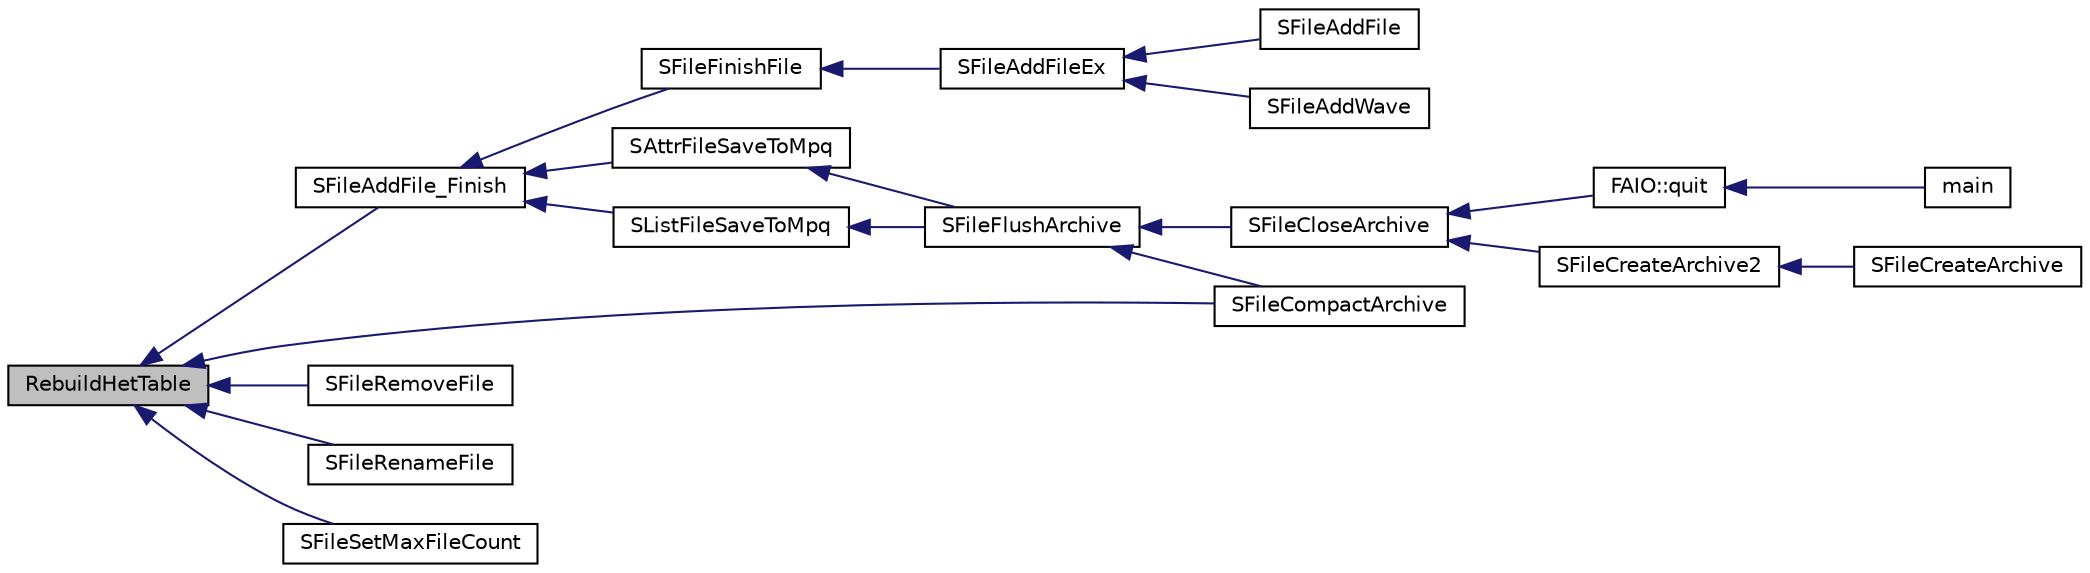 digraph G
{
  edge [fontname="Helvetica",fontsize="10",labelfontname="Helvetica",labelfontsize="10"];
  node [fontname="Helvetica",fontsize="10",shape=record];
  rankdir="LR";
  Node1 [label="RebuildHetTable",height=0.2,width=0.4,color="black", fillcolor="grey75", style="filled" fontcolor="black"];
  Node1 -> Node2 [dir="back",color="midnightblue",fontsize="10",style="solid",fontname="Helvetica"];
  Node2 [label="SFileAddFile_Finish",height=0.2,width=0.4,color="black", fillcolor="white", style="filled",URL="$_storm_common_8h.html#ad5fd5f53f46b1786c28ffd042b631207"];
  Node2 -> Node3 [dir="back",color="midnightblue",fontsize="10",style="solid",fontname="Helvetica"];
  Node3 [label="SFileFinishFile",height=0.2,width=0.4,color="black", fillcolor="white", style="filled",URL="$_storm_lib_8h.html#a7829275dccf80bbf47758ebd5515349a"];
  Node3 -> Node4 [dir="back",color="midnightblue",fontsize="10",style="solid",fontname="Helvetica"];
  Node4 [label="SFileAddFileEx",height=0.2,width=0.4,color="black", fillcolor="white", style="filled",URL="$_storm_lib_8h.html#a9d092079ada150e05bfed5a26e65e184"];
  Node4 -> Node5 [dir="back",color="midnightblue",fontsize="10",style="solid",fontname="Helvetica"];
  Node5 [label="SFileAddFile",height=0.2,width=0.4,color="black", fillcolor="white", style="filled",URL="$_storm_lib_8h.html#ab6184a31092ac5364a8746b1fca3a822"];
  Node4 -> Node6 [dir="back",color="midnightblue",fontsize="10",style="solid",fontname="Helvetica"];
  Node6 [label="SFileAddWave",height=0.2,width=0.4,color="black", fillcolor="white", style="filled",URL="$_storm_lib_8h.html#a4cc5ee53bb9a41f91d71a0be809ede22"];
  Node2 -> Node7 [dir="back",color="midnightblue",fontsize="10",style="solid",fontname="Helvetica"];
  Node7 [label="SAttrFileSaveToMpq",height=0.2,width=0.4,color="black", fillcolor="white", style="filled",URL="$_storm_common_8h.html#a1f552d4db51760c541354dc64e7808ea"];
  Node7 -> Node8 [dir="back",color="midnightblue",fontsize="10",style="solid",fontname="Helvetica"];
  Node8 [label="SFileFlushArchive",height=0.2,width=0.4,color="black", fillcolor="white", style="filled",URL="$_storm_lib_8h.html#a5f3daefb5c0d87a791fcc42ec40714d2"];
  Node8 -> Node9 [dir="back",color="midnightblue",fontsize="10",style="solid",fontname="Helvetica"];
  Node9 [label="SFileCompactArchive",height=0.2,width=0.4,color="black", fillcolor="white", style="filled",URL="$_storm_lib_8h.html#a4a8f24295ae27ee91ab52a2cc8a0e9ba"];
  Node8 -> Node10 [dir="back",color="midnightblue",fontsize="10",style="solid",fontname="Helvetica"];
  Node10 [label="SFileCloseArchive",height=0.2,width=0.4,color="black", fillcolor="white", style="filled",URL="$_storm_lib_8h.html#abe1ae9917ea665286bffd1524561fceb"];
  Node10 -> Node11 [dir="back",color="midnightblue",fontsize="10",style="solid",fontname="Helvetica"];
  Node11 [label="FAIO::quit",height=0.2,width=0.4,color="black", fillcolor="white", style="filled",URL="$namespace_f_a_i_o.html#ae82e5f53b89d70f240951c564bdff66a"];
  Node11 -> Node12 [dir="back",color="midnightblue",fontsize="10",style="solid",fontname="Helvetica"];
  Node12 [label="main",height=0.2,width=0.4,color="black", fillcolor="white", style="filled",URL="$exedump_2main_8cpp.html#a2c3f6775325c30275d11c6abee2db6a0"];
  Node10 -> Node13 [dir="back",color="midnightblue",fontsize="10",style="solid",fontname="Helvetica"];
  Node13 [label="SFileCreateArchive2",height=0.2,width=0.4,color="black", fillcolor="white", style="filled",URL="$_storm_lib_8h.html#aa2b6fa8f16b5ac42868c546533fe26ce"];
  Node13 -> Node14 [dir="back",color="midnightblue",fontsize="10",style="solid",fontname="Helvetica"];
  Node14 [label="SFileCreateArchive",height=0.2,width=0.4,color="black", fillcolor="white", style="filled",URL="$_storm_lib_8h.html#a11342f379ed88e7b54873f1f53feb773"];
  Node2 -> Node15 [dir="back",color="midnightblue",fontsize="10",style="solid",fontname="Helvetica"];
  Node15 [label="SListFileSaveToMpq",height=0.2,width=0.4,color="black", fillcolor="white", style="filled",URL="$_storm_common_8h.html#a92fbeed559aba21268c7cf0b967e49fc"];
  Node15 -> Node8 [dir="back",color="midnightblue",fontsize="10",style="solid",fontname="Helvetica"];
  Node1 -> Node16 [dir="back",color="midnightblue",fontsize="10",style="solid",fontname="Helvetica"];
  Node16 [label="SFileRemoveFile",height=0.2,width=0.4,color="black", fillcolor="white", style="filled",URL="$_storm_lib_8h.html#a78b84dd7671288c4fa62d0ae748b831d"];
  Node1 -> Node17 [dir="back",color="midnightblue",fontsize="10",style="solid",fontname="Helvetica"];
  Node17 [label="SFileRenameFile",height=0.2,width=0.4,color="black", fillcolor="white", style="filled",URL="$_storm_lib_8h.html#abf315c2be57e5ebb9790cf84fe88ef03"];
  Node1 -> Node9 [dir="back",color="midnightblue",fontsize="10",style="solid",fontname="Helvetica"];
  Node1 -> Node18 [dir="back",color="midnightblue",fontsize="10",style="solid",fontname="Helvetica"];
  Node18 [label="SFileSetMaxFileCount",height=0.2,width=0.4,color="black", fillcolor="white", style="filled",URL="$_storm_lib_8h.html#aa0066fc17b79fdbd976230a7d395d731"];
}
